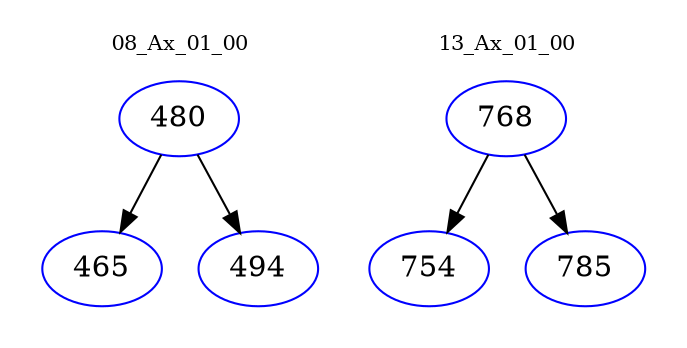 digraph{
subgraph cluster_0 {
color = white
label = "08_Ax_01_00";
fontsize=10;
T0_480 [label="480", color="blue"]
T0_480 -> T0_465 [color="black"]
T0_465 [label="465", color="blue"]
T0_480 -> T0_494 [color="black"]
T0_494 [label="494", color="blue"]
}
subgraph cluster_1 {
color = white
label = "13_Ax_01_00";
fontsize=10;
T1_768 [label="768", color="blue"]
T1_768 -> T1_754 [color="black"]
T1_754 [label="754", color="blue"]
T1_768 -> T1_785 [color="black"]
T1_785 [label="785", color="blue"]
}
}
